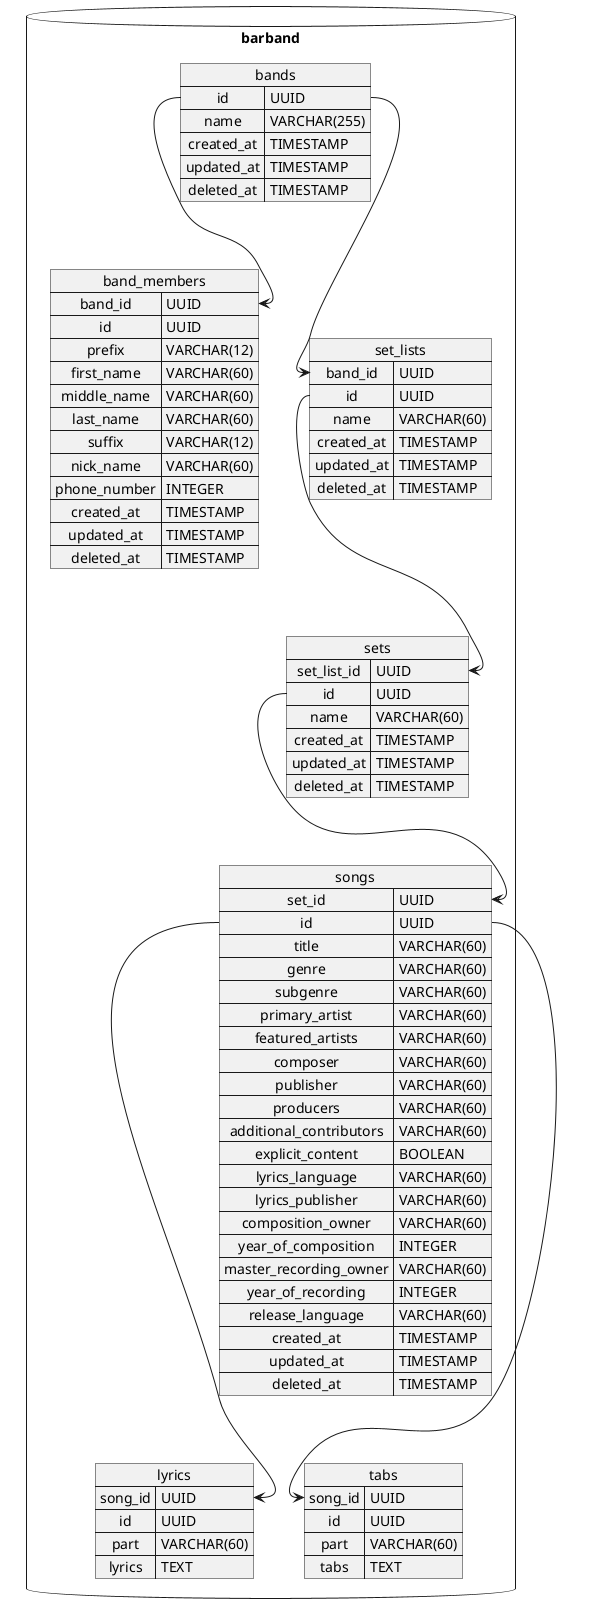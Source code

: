 @startuml
database barband {
	map bands {
		id => UUID
		name => VARCHAR(255)
		created_at => TIMESTAMP
		updated_at => TIMESTAMP
		deleted_at => TIMESTAMP
	}
	map band_members {
		band_id => UUID
		id => UUID
		prefix => VARCHAR(12)
		first_name => VARCHAR(60)
		middle_name => VARCHAR(60)
		last_name => VARCHAR(60)
		suffix => VARCHAR(12)
		nick_name => VARCHAR(60)
		phone_number => INTEGER
		created_at => TIMESTAMP
		updated_at => TIMESTAMP
		deleted_at => TIMESTAMP
	}
	map set_lists {
		band_id => UUID
		id => UUID
		name => VARCHAR(60)
		created_at => TIMESTAMP
		updated_at => TIMESTAMP
		deleted_at => TIMESTAMP
	}
	map sets {
		set_list_id => UUID
		id => UUID
		name => VARCHAR(60)
		created_at => TIMESTAMP
		updated_at => TIMESTAMP
		deleted_at => TIMESTAMP
	}
	map songs {
		set_id => UUID
		id => UUID
		title => VARCHAR(60)
		genre => VARCHAR(60)
		subgenre => VARCHAR(60)
		primary_artist => VARCHAR(60)
		featured_artists => VARCHAR(60)
		composer => VARCHAR(60)
		publisher => VARCHAR(60)
		producers => VARCHAR(60)
		additional_contributors => VARCHAR(60)
		explicit_content => BOOLEAN
		lyrics_language => VARCHAR(60)
		lyrics_publisher => VARCHAR(60)
		composition_owner => VARCHAR(60)
		year_of_composition => INTEGER
		master_recording_owner => VARCHAR(60)
		year_of_recording => INTEGER
		release_language => VARCHAR(60)
		created_at => TIMESTAMP
		updated_at => TIMESTAMP
		deleted_at => TIMESTAMP
	}

	map lyrics {
		song_id => UUID
		id => UUID
		part => VARCHAR(60)
		lyrics => TEXT
	}

	map tabs {
		song_id => UUID
		id => UUID
		part => VARCHAR(60)
		tabs => TEXT
	}

	bands::id --> band_members::band_id
	bands::id --> set_lists::band_id
	set_lists::id --> sets::set_list_id
	sets::id --> songs::set_id
	songs::id --> lyrics::song_id
	songs::id --> tabs::song_id
}
@enduml